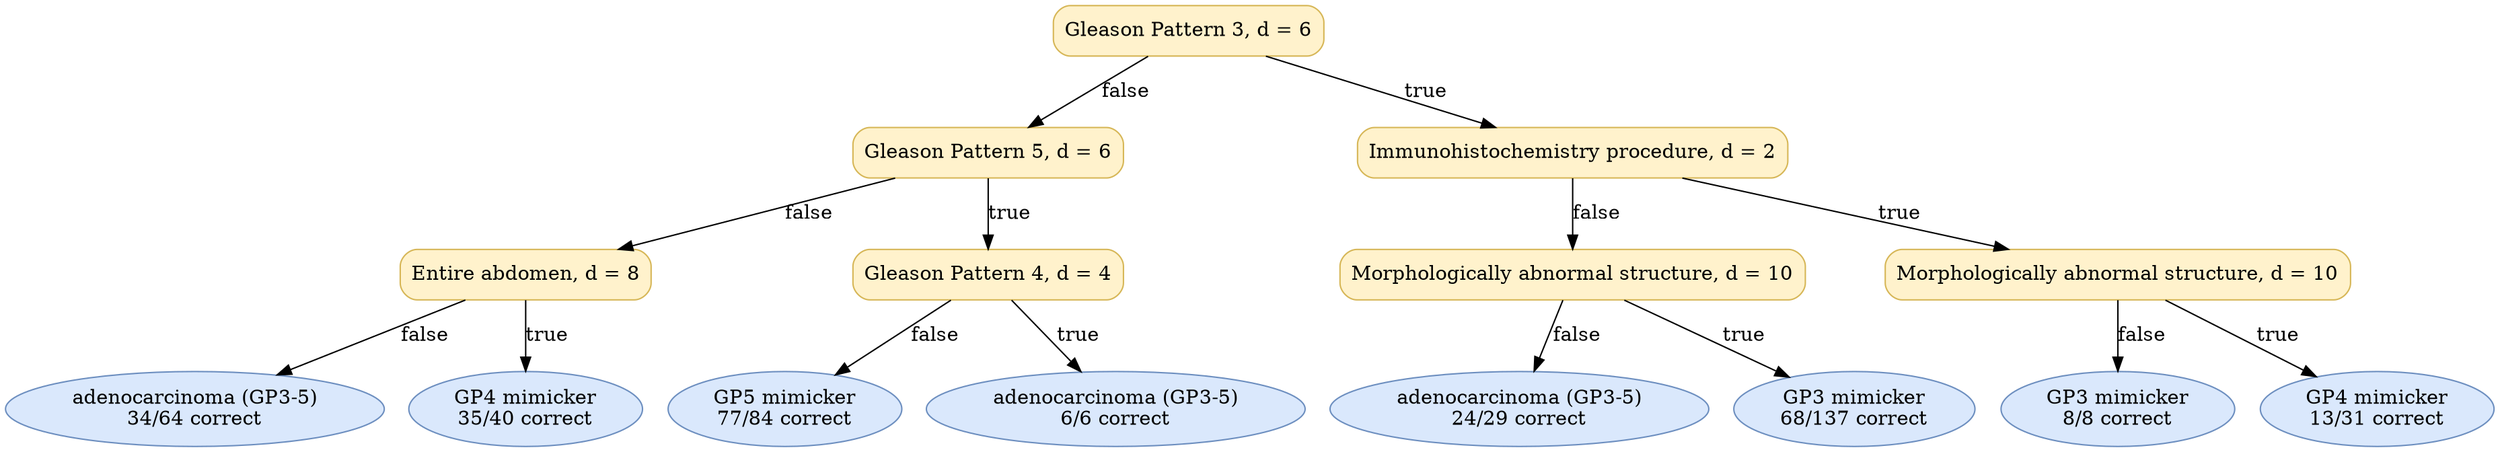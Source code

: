digraph "DT" {
fontname="Times-Roman";
label="";
node [fontname="Times-Roman"];
Node1 [color="#D6B656", fillcolor="#FFF2CC", label="Gleason Pattern 3, d = 6", shape="box", style="rounded,filled"];
Node2 [color="#D6B656", fillcolor="#FFF2CC", label="Gleason Pattern 5, d = 6", shape="box", style="rounded,filled"];
Node3 [color="#D6B656", fillcolor="#FFF2CC", label="Entire abdomen, d = 8", shape="box", style="rounded,filled"];
Node4 [color="#6C8EBF", fillcolor="#DAE8FC", label=<adenocarcinoma (GP3-5)<br/>34/64 correct>, shape="ellipse", style="rounded,filled"];
Node5 [color="#6C8EBF", fillcolor="#DAE8FC", label=<GP4 mimicker<br/>35/40 correct>, shape="ellipse", style="rounded,filled"];
Node6 [color="#D6B656", fillcolor="#FFF2CC", label="Gleason Pattern 4, d = 4", shape="box", style="rounded,filled"];
Node7 [color="#6C8EBF", fillcolor="#DAE8FC", label=<GP5 mimicker<br/>77/84 correct>, shape="ellipse", style="rounded,filled"];
Node8 [color="#6C8EBF", fillcolor="#DAE8FC", label=<adenocarcinoma (GP3-5)<br/>6/6 correct>, shape="ellipse", style="rounded,filled"];
Node9 [color="#D6B656", fillcolor="#FFF2CC", label="Immunohistochemistry procedure, d = 2", shape="box", style="rounded,filled"];
Node10 [color="#D6B656", fillcolor="#FFF2CC", label="Morphologically abnormal structure, d = 10", shape="box", style="rounded,filled"];
Node11 [color="#6C8EBF", fillcolor="#DAE8FC", label=<adenocarcinoma (GP3-5)<br/>24/29 correct>, shape="ellipse", style="rounded,filled"];
Node12 [color="#6C8EBF", fillcolor="#DAE8FC", label=<GP3 mimicker<br/>68/137 correct>, shape="ellipse", style="rounded,filled"];
Node13 [color="#D6B656", fillcolor="#FFF2CC", label="Morphologically abnormal structure, d = 10", shape="box", style="rounded,filled"];
Node14 [color="#6C8EBF", fillcolor="#DAE8FC", label=<GP3 mimicker<br/>8/8 correct>, shape="ellipse", style="rounded,filled"];
Node15 [color="#6C8EBF", fillcolor="#DAE8FC", label=<GP4 mimicker<br/>13/31 correct>, shape="ellipse", style="rounded,filled"];
Node1 -> Node2  [key=0, label="false"];
Node1 -> Node9  [key=0, label="true"];
Node2 -> Node3  [key=0, label="false"];
Node2 -> Node6  [key=0, label="true"];
Node3 -> Node4  [key=0, label="false"];
Node3 -> Node5  [key=0, label="true"];
Node6 -> Node7  [key=0, label="false"];
Node6 -> Node8  [key=0, label="true"];
Node9 -> Node10  [key=0, label="false"];
Node9 -> Node13  [key=0, label="true"];
Node10 -> Node11  [key=0, label="false"];
Node10 -> Node12  [key=0, label="true"];
Node13 -> Node14  [key=0, label="false"];
Node13 -> Node15  [key=0, label="true"];
}
